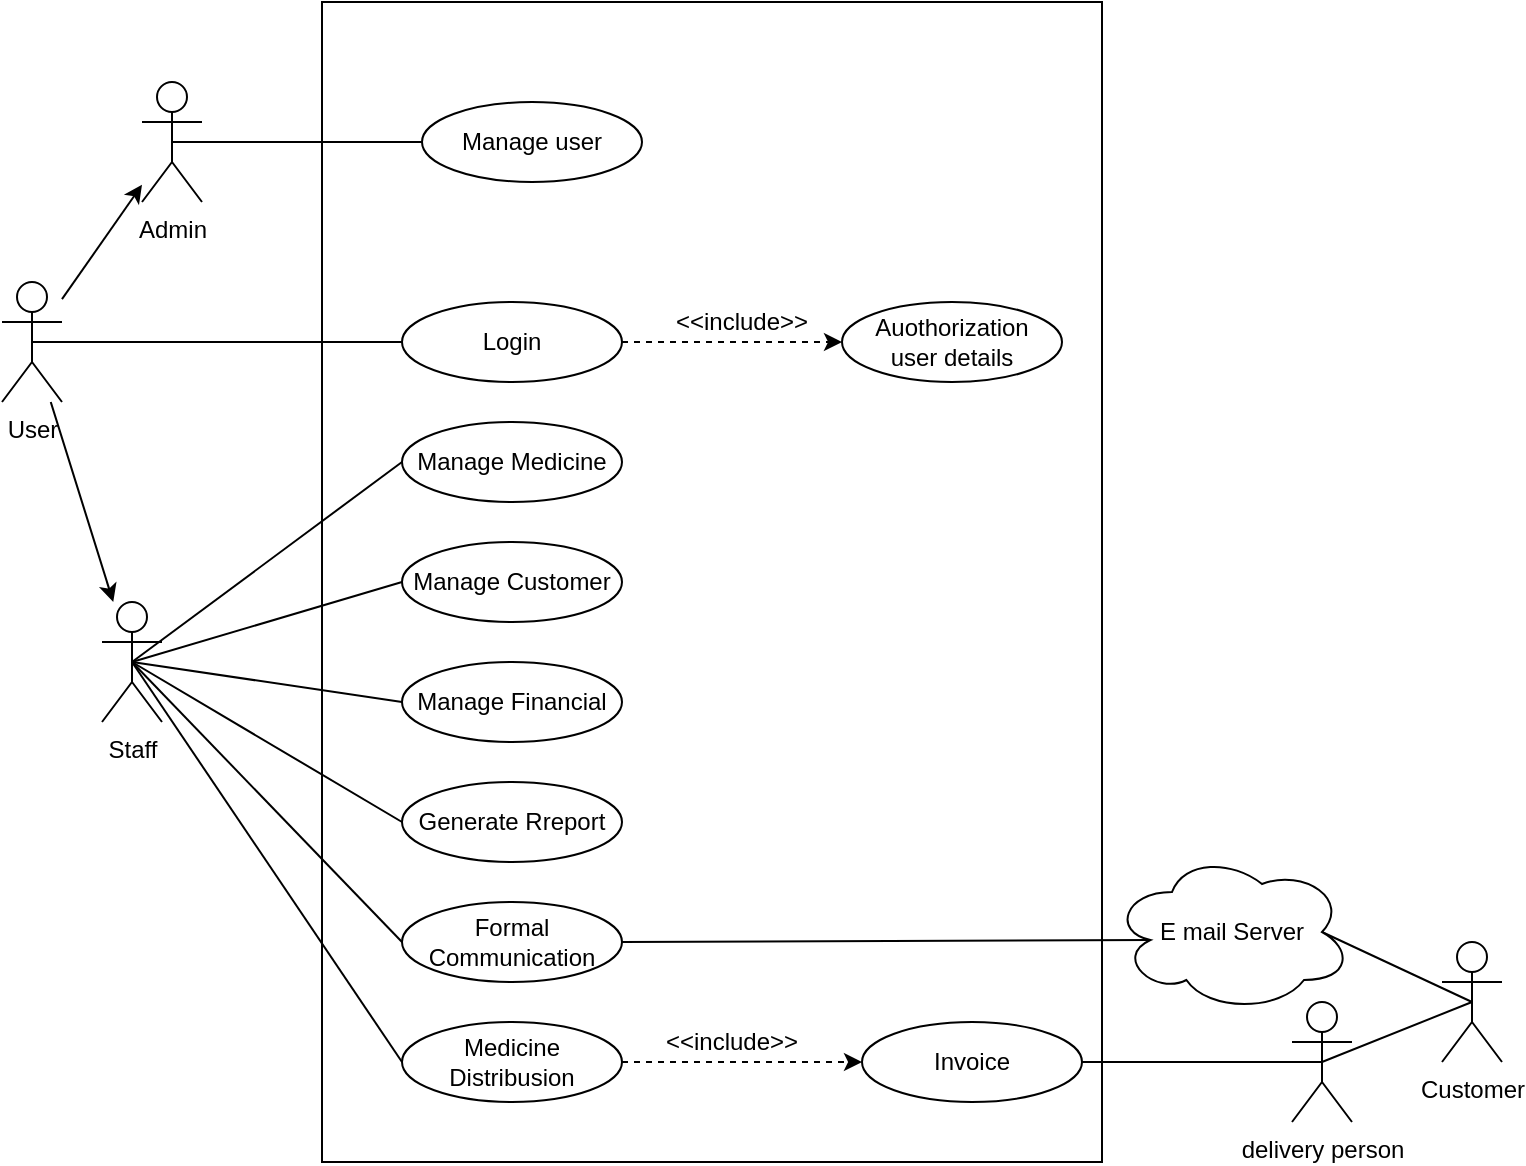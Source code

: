 <mxfile version="21.8.2" type="device">
  <diagram id="R2lEEEUBdFMjLlhIrx00" name="Page-1">
    <mxGraphModel dx="1050" dy="534" grid="1" gridSize="10" guides="1" tooltips="1" connect="1" arrows="1" fold="1" page="1" pageScale="1" pageWidth="850" pageHeight="1100" math="0" shadow="0" extFonts="Permanent Marker^https://fonts.googleapis.com/css?family=Permanent+Marker">
      <root>
        <mxCell id="0" />
        <mxCell id="1" parent="0" />
        <mxCell id="pWUu4n21JGwg7rA0w0O--8" value="" style="rounded=0;whiteSpace=wrap;html=1;" parent="1" vertex="1">
          <mxGeometry x="220" y="110" width="390" height="580" as="geometry" />
        </mxCell>
        <mxCell id="pWUu4n21JGwg7rA0w0O--14" value="" style="rounded=0;orthogonalLoop=1;jettySize=auto;html=1;" parent="1" source="pWUu4n21JGwg7rA0w0O--9" target="pWUu4n21JGwg7rA0w0O--13" edge="1">
          <mxGeometry relative="1" as="geometry" />
        </mxCell>
        <mxCell id="pWUu4n21JGwg7rA0w0O--16" value="" style="rounded=0;orthogonalLoop=1;jettySize=auto;html=1;" parent="1" source="pWUu4n21JGwg7rA0w0O--9" target="pWUu4n21JGwg7rA0w0O--15" edge="1">
          <mxGeometry relative="1" as="geometry" />
        </mxCell>
        <mxCell id="pWUu4n21JGwg7rA0w0O--9" value="User" style="shape=umlActor;verticalLabelPosition=bottom;verticalAlign=top;html=1;outlineConnect=0;" parent="1" vertex="1">
          <mxGeometry x="60" y="250" width="30" height="60" as="geometry" />
        </mxCell>
        <mxCell id="pWUu4n21JGwg7rA0w0O--44" style="rounded=0;orthogonalLoop=1;jettySize=auto;html=1;exitX=1;exitY=0.5;exitDx=0;exitDy=0;entryX=0;entryY=0.5;entryDx=0;entryDy=0;dashed=1;endArrow=classic;endFill=1;" parent="1" source="pWUu4n21JGwg7rA0w0O--12" target="pWUu4n21JGwg7rA0w0O--22" edge="1">
          <mxGeometry relative="1" as="geometry" />
        </mxCell>
        <mxCell id="pWUu4n21JGwg7rA0w0O--12" value="Login" style="ellipse;whiteSpace=wrap;html=1;" parent="1" vertex="1">
          <mxGeometry x="260" y="260" width="110" height="40" as="geometry" />
        </mxCell>
        <mxCell id="pWUu4n21JGwg7rA0w0O--26" style="rounded=0;orthogonalLoop=1;jettySize=auto;html=1;exitX=0.5;exitY=0.5;exitDx=0;exitDy=0;exitPerimeter=0;entryX=0;entryY=0.5;entryDx=0;entryDy=0;endArrow=none;endFill=0;" parent="1" source="pWUu4n21JGwg7rA0w0O--13" target="pWUu4n21JGwg7rA0w0O--25" edge="1">
          <mxGeometry relative="1" as="geometry" />
        </mxCell>
        <mxCell id="pWUu4n21JGwg7rA0w0O--27" style="rounded=0;orthogonalLoop=1;jettySize=auto;html=1;exitX=0.5;exitY=0.5;exitDx=0;exitDy=0;exitPerimeter=0;entryX=0;entryY=0.5;entryDx=0;entryDy=0;endArrow=none;endFill=0;" parent="1" source="pWUu4n21JGwg7rA0w0O--13" target="pWUu4n21JGwg7rA0w0O--24" edge="1">
          <mxGeometry relative="1" as="geometry" />
        </mxCell>
        <mxCell id="pWUu4n21JGwg7rA0w0O--31" style="rounded=0;orthogonalLoop=1;jettySize=auto;html=1;exitX=0.5;exitY=0.5;exitDx=0;exitDy=0;exitPerimeter=0;entryX=0;entryY=0.5;entryDx=0;entryDy=0;endArrow=none;endFill=0;" parent="1" source="pWUu4n21JGwg7rA0w0O--13" target="pWUu4n21JGwg7rA0w0O--28" edge="1">
          <mxGeometry relative="1" as="geometry" />
        </mxCell>
        <mxCell id="pWUu4n21JGwg7rA0w0O--13" value="Staff" style="shape=umlActor;verticalLabelPosition=bottom;verticalAlign=top;html=1;outlineConnect=0;" parent="1" vertex="1">
          <mxGeometry x="110" y="410" width="30" height="60" as="geometry" />
        </mxCell>
        <mxCell id="pWUu4n21JGwg7rA0w0O--18" style="rounded=0;orthogonalLoop=1;jettySize=auto;html=1;exitX=0.5;exitY=0.5;exitDx=0;exitDy=0;exitPerimeter=0;entryX=0;entryY=0.5;entryDx=0;entryDy=0;endArrow=none;endFill=0;" parent="1" source="pWUu4n21JGwg7rA0w0O--9" target="pWUu4n21JGwg7rA0w0O--12" edge="1">
          <mxGeometry relative="1" as="geometry" />
        </mxCell>
        <mxCell id="pWUu4n21JGwg7rA0w0O--46" style="rounded=0;orthogonalLoop=1;jettySize=auto;html=1;exitX=0.5;exitY=0.5;exitDx=0;exitDy=0;exitPerimeter=0;entryX=0;entryY=0.5;entryDx=0;entryDy=0;endArrow=none;endFill=0;" parent="1" source="pWUu4n21JGwg7rA0w0O--15" target="pWUu4n21JGwg7rA0w0O--33" edge="1">
          <mxGeometry relative="1" as="geometry" />
        </mxCell>
        <mxCell id="pWUu4n21JGwg7rA0w0O--15" value="Admin" style="shape=umlActor;verticalLabelPosition=bottom;verticalAlign=top;html=1;outlineConnect=0;" parent="1" vertex="1">
          <mxGeometry x="130" y="150" width="30" height="60" as="geometry" />
        </mxCell>
        <mxCell id="pWUu4n21JGwg7rA0w0O--22" value="Auothorization&lt;br&gt;user details" style="ellipse;whiteSpace=wrap;html=1;" parent="1" vertex="1">
          <mxGeometry x="480" y="260" width="110" height="40" as="geometry" />
        </mxCell>
        <mxCell id="pWUu4n21JGwg7rA0w0O--24" value="Manage Medicine" style="ellipse;whiteSpace=wrap;html=1;" parent="1" vertex="1">
          <mxGeometry x="260" y="320" width="110" height="40" as="geometry" />
        </mxCell>
        <mxCell id="pWUu4n21JGwg7rA0w0O--25" value="Manage Customer" style="ellipse;whiteSpace=wrap;html=1;" parent="1" vertex="1">
          <mxGeometry x="260" y="380" width="110" height="40" as="geometry" />
        </mxCell>
        <mxCell id="pWUu4n21JGwg7rA0w0O--28" value="Generate Rreport" style="ellipse;whiteSpace=wrap;html=1;" parent="1" vertex="1">
          <mxGeometry x="260" y="500" width="110" height="40" as="geometry" />
        </mxCell>
        <mxCell id="pWUu4n21JGwg7rA0w0O--30" style="rounded=0;orthogonalLoop=1;jettySize=auto;html=1;exitX=0;exitY=0.5;exitDx=0;exitDy=0;entryX=0.5;entryY=0.5;entryDx=0;entryDy=0;entryPerimeter=0;endArrow=none;endFill=0;" parent="1" source="pWUu4n21JGwg7rA0w0O--29" target="pWUu4n21JGwg7rA0w0O--13" edge="1">
          <mxGeometry relative="1" as="geometry" />
        </mxCell>
        <mxCell id="pWUu4n21JGwg7rA0w0O--29" value="Manage Financial" style="ellipse;whiteSpace=wrap;html=1;" parent="1" vertex="1">
          <mxGeometry x="260" y="440" width="110" height="40" as="geometry" />
        </mxCell>
        <mxCell id="pWUu4n21JGwg7rA0w0O--33" value="Manage user" style="ellipse;whiteSpace=wrap;html=1;" parent="1" vertex="1">
          <mxGeometry x="270" y="160" width="110" height="40" as="geometry" />
        </mxCell>
        <mxCell id="pWUu4n21JGwg7rA0w0O--36" style="rounded=0;orthogonalLoop=1;jettySize=auto;html=1;exitX=0;exitY=0.5;exitDx=0;exitDy=0;entryX=0.5;entryY=0.5;entryDx=0;entryDy=0;entryPerimeter=0;endArrow=none;endFill=0;" parent="1" source="pWUu4n21JGwg7rA0w0O--35" target="pWUu4n21JGwg7rA0w0O--13" edge="1">
          <mxGeometry relative="1" as="geometry" />
        </mxCell>
        <mxCell id="pWUu4n21JGwg7rA0w0O--43" style="rounded=0;orthogonalLoop=1;jettySize=auto;html=1;exitX=1;exitY=0.5;exitDx=0;exitDy=0;entryX=0.16;entryY=0.55;entryDx=0;entryDy=0;entryPerimeter=0;endArrow=none;endFill=0;" parent="1" source="pWUu4n21JGwg7rA0w0O--35" target="pWUu4n21JGwg7rA0w0O--39" edge="1">
          <mxGeometry relative="1" as="geometry" />
        </mxCell>
        <mxCell id="pWUu4n21JGwg7rA0w0O--35" value="Formal Communication" style="ellipse;whiteSpace=wrap;html=1;" parent="1" vertex="1">
          <mxGeometry x="260" y="560" width="110" height="40" as="geometry" />
        </mxCell>
        <mxCell id="pWUu4n21JGwg7rA0w0O--38" value="Customer" style="shape=umlActor;verticalLabelPosition=bottom;verticalAlign=top;html=1;outlineConnect=0;" parent="1" vertex="1">
          <mxGeometry x="780" y="580" width="30" height="60" as="geometry" />
        </mxCell>
        <mxCell id="pWUu4n21JGwg7rA0w0O--42" style="rounded=0;orthogonalLoop=1;jettySize=auto;html=1;exitX=0.875;exitY=0.5;exitDx=0;exitDy=0;exitPerimeter=0;entryX=0.5;entryY=0.5;entryDx=0;entryDy=0;entryPerimeter=0;endArrow=none;endFill=0;" parent="1" source="pWUu4n21JGwg7rA0w0O--39" target="pWUu4n21JGwg7rA0w0O--38" edge="1">
          <mxGeometry relative="1" as="geometry" />
        </mxCell>
        <mxCell id="pWUu4n21JGwg7rA0w0O--39" value="E mail Server" style="ellipse;shape=cloud;whiteSpace=wrap;html=1;" parent="1" vertex="1">
          <mxGeometry x="615" y="535" width="120" height="80" as="geometry" />
        </mxCell>
        <mxCell id="pWUu4n21JGwg7rA0w0O--45" value="&amp;lt;&amp;lt;include&amp;gt;&amp;gt;" style="text;html=1;strokeColor=none;fillColor=none;align=center;verticalAlign=middle;whiteSpace=wrap;rounded=0;rotation=0;" parent="1" vertex="1">
          <mxGeometry x="400" y="255" width="60" height="30" as="geometry" />
        </mxCell>
        <mxCell id="pWUu4n21JGwg7rA0w0O--56" style="rounded=0;orthogonalLoop=1;jettySize=auto;html=1;exitX=1;exitY=0.5;exitDx=0;exitDy=0;entryX=0.5;entryY=0.5;entryDx=0;entryDy=0;entryPerimeter=0;endArrow=none;endFill=0;" parent="1" source="pWUu4n21JGwg7rA0w0O--48" target="pWUu4n21JGwg7rA0w0O--54" edge="1">
          <mxGeometry relative="1" as="geometry" />
        </mxCell>
        <mxCell id="pWUu4n21JGwg7rA0w0O--48" value="Invoice" style="ellipse;whiteSpace=wrap;html=1;" parent="1" vertex="1">
          <mxGeometry x="490" y="620" width="110" height="40" as="geometry" />
        </mxCell>
        <mxCell id="pWUu4n21JGwg7rA0w0O--50" style="rounded=0;orthogonalLoop=1;jettySize=auto;html=1;exitX=0;exitY=0.5;exitDx=0;exitDy=0;entryX=0.5;entryY=0.5;entryDx=0;entryDy=0;entryPerimeter=0;endArrow=none;endFill=0;" parent="1" source="pWUu4n21JGwg7rA0w0O--49" target="pWUu4n21JGwg7rA0w0O--13" edge="1">
          <mxGeometry relative="1" as="geometry" />
        </mxCell>
        <mxCell id="pWUu4n21JGwg7rA0w0O--51" style="rounded=0;orthogonalLoop=1;jettySize=auto;html=1;exitX=1;exitY=0.5;exitDx=0;exitDy=0;entryX=0;entryY=0.5;entryDx=0;entryDy=0;endArrow=classic;endFill=1;dashed=1;" parent="1" source="pWUu4n21JGwg7rA0w0O--49" target="pWUu4n21JGwg7rA0w0O--48" edge="1">
          <mxGeometry relative="1" as="geometry" />
        </mxCell>
        <mxCell id="pWUu4n21JGwg7rA0w0O--49" value="Medicine Distribusion" style="ellipse;whiteSpace=wrap;html=1;" parent="1" vertex="1">
          <mxGeometry x="260" y="620" width="110" height="40" as="geometry" />
        </mxCell>
        <mxCell id="pWUu4n21JGwg7rA0w0O--52" value="&amp;lt;&amp;lt;include&amp;gt;&amp;gt;" style="text;html=1;strokeColor=none;fillColor=none;align=center;verticalAlign=middle;whiteSpace=wrap;rounded=0;rotation=0;" parent="1" vertex="1">
          <mxGeometry x="395" y="615" width="60" height="30" as="geometry" />
        </mxCell>
        <mxCell id="pWUu4n21JGwg7rA0w0O--57" style="rounded=0;orthogonalLoop=1;jettySize=auto;html=1;exitX=0.5;exitY=0.5;exitDx=0;exitDy=0;exitPerimeter=0;endArrow=none;endFill=0;entryX=0.5;entryY=0.5;entryDx=0;entryDy=0;entryPerimeter=0;" parent="1" source="pWUu4n21JGwg7rA0w0O--54" target="pWUu4n21JGwg7rA0w0O--38" edge="1">
          <mxGeometry relative="1" as="geometry" />
        </mxCell>
        <mxCell id="pWUu4n21JGwg7rA0w0O--54" value="delivery person" style="shape=umlActor;verticalLabelPosition=bottom;verticalAlign=top;html=1;outlineConnect=0;" parent="1" vertex="1">
          <mxGeometry x="705" y="610" width="30" height="60" as="geometry" />
        </mxCell>
      </root>
    </mxGraphModel>
  </diagram>
</mxfile>
